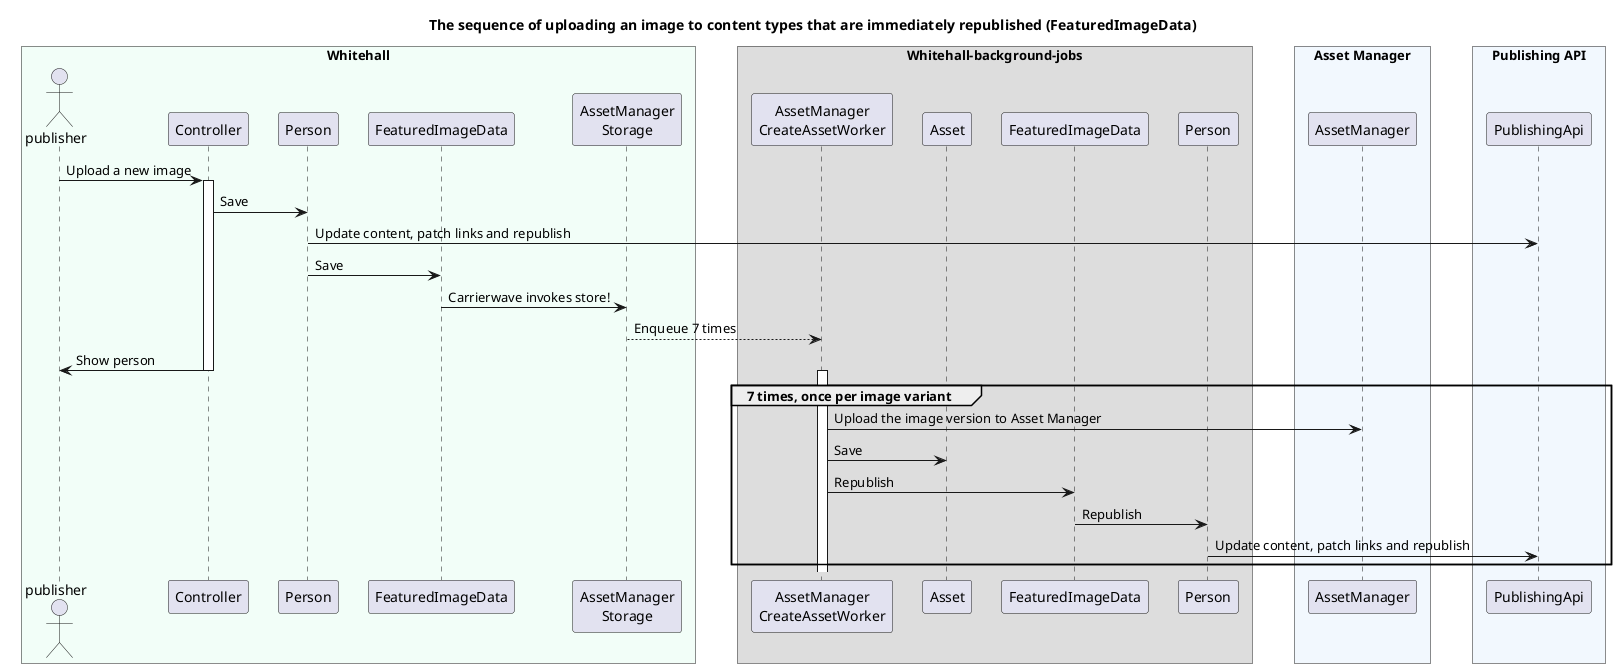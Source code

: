 @startuml asset-featured-image-upload-flow

title The sequence of uploading an image to content types that are immediately republished (FeaturedImageData)
skinparam BoxPadding 20
skinparam ParticipantPadding 10

box "Whitehall" #f2fef8
actor publisher
participant Controller
participant "AssetManager\nCreateAssetWorker" as AssetManagerCreateAssetWorker
participant Person
participant FeaturedImageData
participant "AssetManager\nStorage" as AssetManagerStorage
end box

box Whitehall-background-jobs
participant "AssetManager\nCreateAssetWorker" as AssetManagerCreateAssetWorker
participant Asset as bgAsset
participant FeaturedImageData as bgFeaturedImageData
participant Person as bgPerson
end box

box "Asset Manager" #f2f8fe
participant AssetManager
end box

box "Publishing API" #f2f8fe
participant PublishingApi
end box

publisher -> Controller++ : Upload a new image
Controller -> Person : Save
Person -> PublishingApi : Update content, patch links and republish
Person -> FeaturedImageData : Save
FeaturedImageData -> AssetManagerStorage : Carrierwave invokes store!
AssetManagerStorage --> AssetManagerCreateAssetWorker : Enqueue 7 times
Controller -> publisher-- : Show person

group 7 times, once per image variant
  activate AssetManagerCreateAssetWorker
  AssetManagerCreateAssetWorker -> AssetManager : Upload the image version to Asset Manager
  AssetManagerCreateAssetWorker -> bgAsset: Save
  AssetManagerCreateAssetWorker -> bgFeaturedImageData : Republish
  bgFeaturedImageData -> bgPerson : Republish
  bgPerson -> PublishingApi-- : Update content, patch links and republish
end group

@enduml

